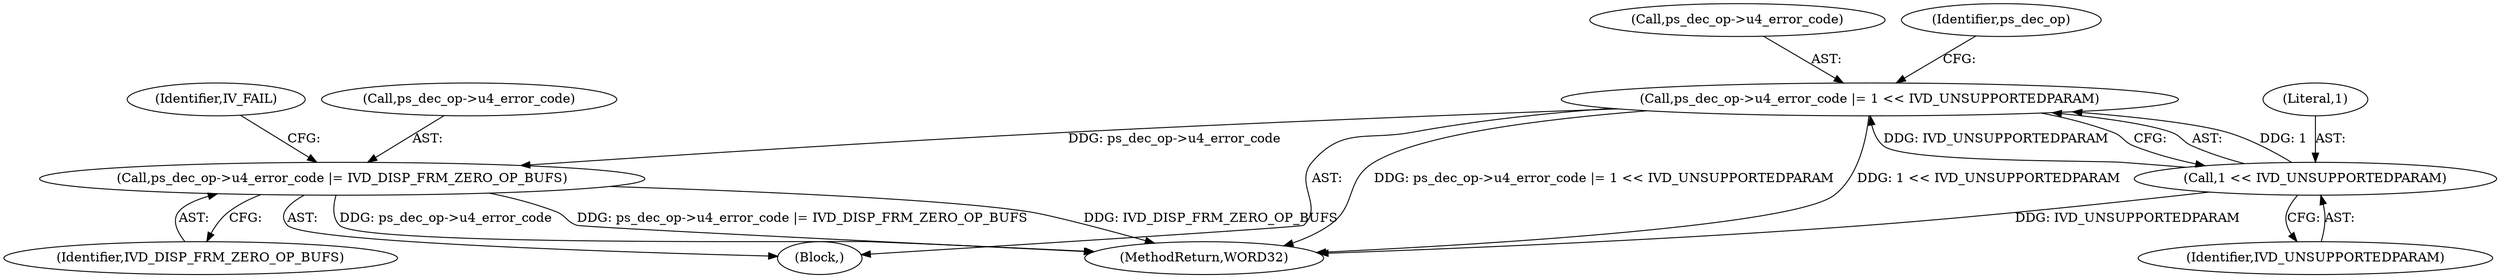 digraph "0_Android_33ef7de9ddc8ea7eb9cbc440d1cf89957a0c267b@pointer" {
"1000384" [label="(Call,ps_dec_op->u4_error_code |= IVD_DISP_FRM_ZERO_OP_BUFS)"];
"1000377" [label="(Call,ps_dec_op->u4_error_code |= 1 << IVD_UNSUPPORTEDPARAM)"];
"1000381" [label="(Call,1 << IVD_UNSUPPORTEDPARAM)"];
"1000378" [label="(Call,ps_dec_op->u4_error_code)"];
"1002186" [label="(MethodReturn,WORD32)"];
"1000377" [label="(Call,ps_dec_op->u4_error_code |= 1 << IVD_UNSUPPORTEDPARAM)"];
"1000382" [label="(Literal,1)"];
"1000381" [label="(Call,1 << IVD_UNSUPPORTEDPARAM)"];
"1000376" [label="(Block,)"];
"1000386" [label="(Identifier,ps_dec_op)"];
"1000383" [label="(Identifier,IVD_UNSUPPORTEDPARAM)"];
"1000384" [label="(Call,ps_dec_op->u4_error_code |= IVD_DISP_FRM_ZERO_OP_BUFS)"];
"1000390" [label="(Identifier,IV_FAIL)"];
"1000385" [label="(Call,ps_dec_op->u4_error_code)"];
"1000388" [label="(Identifier,IVD_DISP_FRM_ZERO_OP_BUFS)"];
"1000384" -> "1000376"  [label="AST: "];
"1000384" -> "1000388"  [label="CFG: "];
"1000385" -> "1000384"  [label="AST: "];
"1000388" -> "1000384"  [label="AST: "];
"1000390" -> "1000384"  [label="CFG: "];
"1000384" -> "1002186"  [label="DDG: ps_dec_op->u4_error_code |= IVD_DISP_FRM_ZERO_OP_BUFS"];
"1000384" -> "1002186"  [label="DDG: IVD_DISP_FRM_ZERO_OP_BUFS"];
"1000384" -> "1002186"  [label="DDG: ps_dec_op->u4_error_code"];
"1000377" -> "1000384"  [label="DDG: ps_dec_op->u4_error_code"];
"1000377" -> "1000376"  [label="AST: "];
"1000377" -> "1000381"  [label="CFG: "];
"1000378" -> "1000377"  [label="AST: "];
"1000381" -> "1000377"  [label="AST: "];
"1000386" -> "1000377"  [label="CFG: "];
"1000377" -> "1002186"  [label="DDG: ps_dec_op->u4_error_code |= 1 << IVD_UNSUPPORTEDPARAM"];
"1000377" -> "1002186"  [label="DDG: 1 << IVD_UNSUPPORTEDPARAM"];
"1000381" -> "1000377"  [label="DDG: 1"];
"1000381" -> "1000377"  [label="DDG: IVD_UNSUPPORTEDPARAM"];
"1000381" -> "1000383"  [label="CFG: "];
"1000382" -> "1000381"  [label="AST: "];
"1000383" -> "1000381"  [label="AST: "];
"1000381" -> "1002186"  [label="DDG: IVD_UNSUPPORTEDPARAM"];
}
